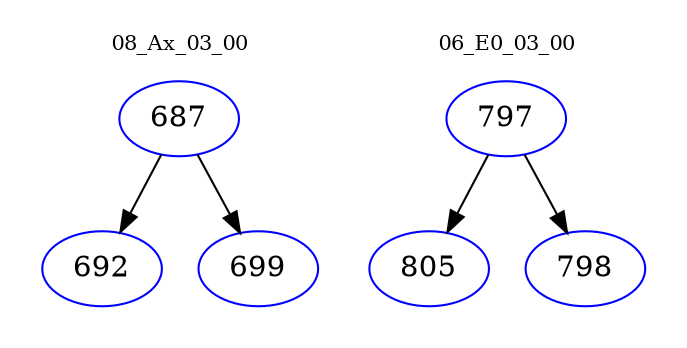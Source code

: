 digraph{
subgraph cluster_0 {
color = white
label = "08_Ax_03_00";
fontsize=10;
T0_687 [label="687", color="blue"]
T0_687 -> T0_692 [color="black"]
T0_692 [label="692", color="blue"]
T0_687 -> T0_699 [color="black"]
T0_699 [label="699", color="blue"]
}
subgraph cluster_1 {
color = white
label = "06_E0_03_00";
fontsize=10;
T1_797 [label="797", color="blue"]
T1_797 -> T1_805 [color="black"]
T1_805 [label="805", color="blue"]
T1_797 -> T1_798 [color="black"]
T1_798 [label="798", color="blue"]
}
}
